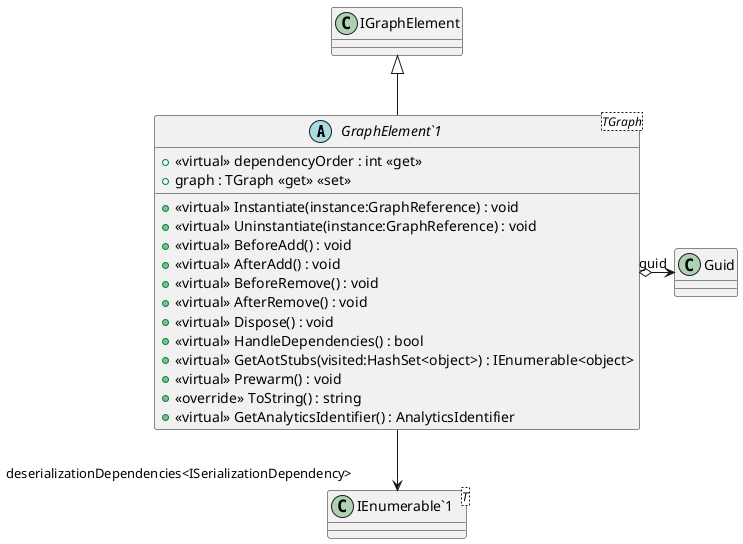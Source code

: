 @startuml
abstract class "GraphElement`1"<TGraph> {
    + <<virtual>> Instantiate(instance:GraphReference) : void
    + <<virtual>> Uninstantiate(instance:GraphReference) : void
    + <<virtual>> BeforeAdd() : void
    + <<virtual>> AfterAdd() : void
    + <<virtual>> BeforeRemove() : void
    + <<virtual>> AfterRemove() : void
    + <<virtual>> Dispose() : void
    + <<virtual>> dependencyOrder : int <<get>>
    + <<virtual>> HandleDependencies() : bool
    + graph : TGraph <<get>> <<set>>
    + <<virtual>> GetAotStubs(visited:HashSet<object>) : IEnumerable<object>
    + <<virtual>> Prewarm() : void
    + <<override>> ToString() : string
    + <<virtual>> GetAnalyticsIdentifier() : AnalyticsIdentifier
}
class "IEnumerable`1"<T> {
}
IGraphElement <|-- "GraphElement`1"
"GraphElement`1" o-> "guid" Guid
"GraphElement`1" --> "deserializationDependencies<ISerializationDependency>" "IEnumerable`1"
@enduml
